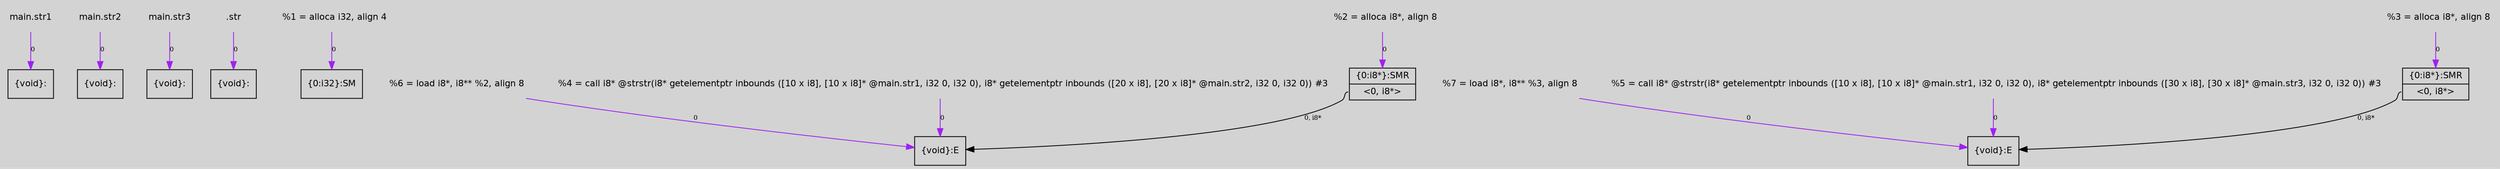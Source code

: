 digraph unnamed {
	graph [center=true, ratio=true, bgcolor=lightgray, fontname=Helvetica];
	node  [fontname=Helvetica, fontsize=11];

	Node0x2f5e8c0 [shape=record,label="{\{void\}:}"];
	Node0x2f5f170 [shape=record,label="{\{void\}:}"];
	Node0x2f5f200 [shape=record,label="{\{void\}:}"];
	Node0x2f5f330 [shape=record,label="{\{void\}:}"];
	Node0x2f5f430 [shape=record,label="{\{0:i32\}:SM}"];
	Node0x2f5f5c0 [shape=record,label="{\{0:i8*\}:SMR|{<s0>\<0, i8*\>}}"];
	Node0x2f5f690 [shape=record,label="{\{0:i8*\}:SMR|{<s0>\<0, i8*\>}}"];
	Node0x2f60fe0 [shape=record,label="{\{void\}:E}"];
	Node0x2f61950 [shape=record,label="{\{void\}:E}"];
	Node0x2f498f8 [shape=plaintext, label ="main.str2"];
	Node0x2f498f8 -> Node0x2f5f170[arrowtail=tee,label="0",fontsize=8,color=purple];
	Node0x2f49868 [shape=plaintext, label ="  %1 = alloca i32, align 4"];
	Node0x2f49868 -> Node0x2f5f430[arrowtail=tee,label="0",fontsize=8,color=purple];
	Node0x2f4b088 [shape=plaintext, label ="  %6 = load i8*, i8** %2, align 8"];
	Node0x2f4b088 -> Node0x2f60fe0[arrowtail=tee,label="0",fontsize=8,color=purple];
	Node0x2f4b0e8 [shape=plaintext, label ="  %7 = load i8*, i8** %3, align 8"];
	Node0x2f4b0e8 -> Node0x2f61950[arrowtail=tee,label="0",fontsize=8,color=purple];
	Node0x2f4acc8 [shape=plaintext, label ="  %4 = call i8* @strstr(i8* getelementptr inbounds ([10 x i8], [10 x i8]* @main.str1, i32 0, i32 0), i8* getelementptr inbounds ([20 x i8], [20 x i8]* @main.str2, i32 0, i32 0)) #3"];
	Node0x2f4acc8 -> Node0x2f60fe0[arrowtail=tee,label="0",fontsize=8,color=purple];
	Node0x2f4a738 [shape=plaintext, label ="  %3 = alloca i8*, align 8"];
	Node0x2f4a738 -> Node0x2f5f690[arrowtail=tee,label="0",fontsize=8,color=purple];
	Node0x2f4af48 [shape=plaintext, label ="  %5 = call i8* @strstr(i8* getelementptr inbounds ([10 x i8], [10 x i8]* @main.str1, i32 0, i32 0), i8* getelementptr inbounds ([30 x i8], [30 x i8]* @main.str3, i32 0, i32 0)) #3"];
	Node0x2f4af48 -> Node0x2f61950[arrowtail=tee,label="0",fontsize=8,color=purple];
	Node0x2f49ab8 [shape=plaintext, label ="main.str3"];
	Node0x2f49ab8 -> Node0x2f5f200[arrowtail=tee,label="0",fontsize=8,color=purple];
	Node0x2f48eb8 [shape=plaintext, label ="main.str1"];
	Node0x2f48eb8 -> Node0x2f5e8c0[arrowtail=tee,label="0",fontsize=8,color=purple];
	Node0x2f49bd8 [shape=plaintext, label =".str"];
	Node0x2f49bd8 -> Node0x2f5f330[arrowtail=tee,label="0",fontsize=8,color=purple];
	Node0x2f4a6a8 [shape=plaintext, label ="  %2 = alloca i8*, align 8"];
	Node0x2f4a6a8 -> Node0x2f5f5c0[arrowtail=tee,label="0",fontsize=8,color=purple];
	Node0x2f5f5c0:s0 -> Node0x2f60fe0[arrowtail=tee,label="0, i8*",fontsize=8];
	Node0x2f5f690:s0 -> Node0x2f61950[arrowtail=tee,label="0, i8*",fontsize=8];
}
